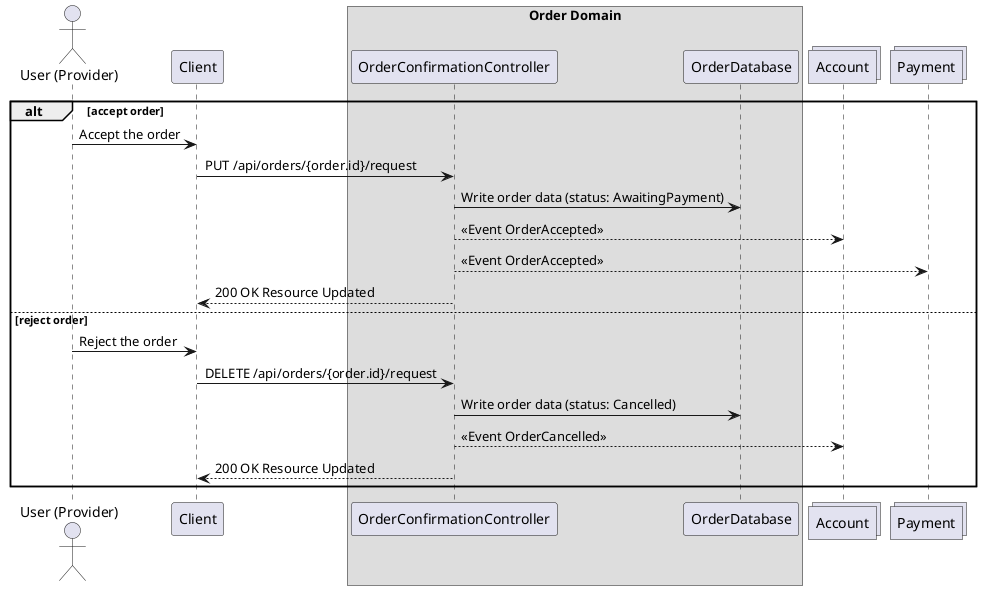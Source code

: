 @startuml [Sequence] Confirm Order


actor "User (Provider)" as User
participant Client as Client

box "Order Domain"
participant OrderConfirmationController
participant OrderDatabase
end box

collections Account as Account
collections Payment as Payment

alt accept order
    User -> Client: Accept the order
    Client -> OrderConfirmationController: PUT /api/orders/{order.id}/request
    OrderConfirmationController -> OrderDatabase: Write order data (status: AwaitingPayment)
    OrderConfirmationController ---> Account: << Event OrderAccepted >>
    OrderConfirmationController ---> Payment: << Event OrderAccepted >>
    OrderConfirmationController --> Client: 200 OK Resource Updated

else reject order
    User -> Client: Reject the order
    Client -> OrderConfirmationController: DELETE /api/orders/{order.id}/request
    OrderConfirmationController -> OrderDatabase: Write order data (status: Cancelled)
    OrderConfirmationController ---> Account: << Event OrderCancelled >>
    OrderConfirmationController --> Client: 200 OK Resource Updated

end

@enduml